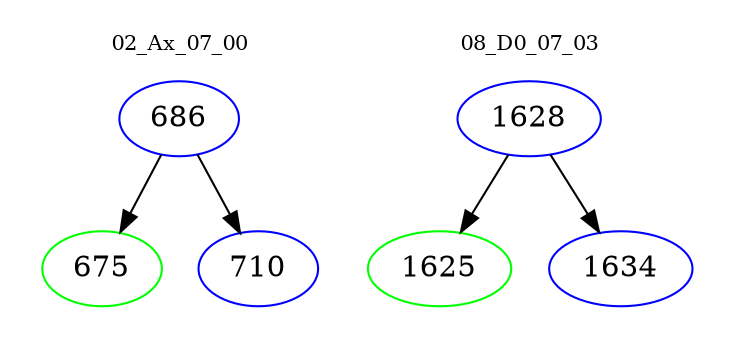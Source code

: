 digraph{
subgraph cluster_0 {
color = white
label = "02_Ax_07_00";
fontsize=10;
T0_686 [label="686", color="blue"]
T0_686 -> T0_675 [color="black"]
T0_675 [label="675", color="green"]
T0_686 -> T0_710 [color="black"]
T0_710 [label="710", color="blue"]
}
subgraph cluster_1 {
color = white
label = "08_D0_07_03";
fontsize=10;
T1_1628 [label="1628", color="blue"]
T1_1628 -> T1_1625 [color="black"]
T1_1625 [label="1625", color="green"]
T1_1628 -> T1_1634 [color="black"]
T1_1634 [label="1634", color="blue"]
}
}
